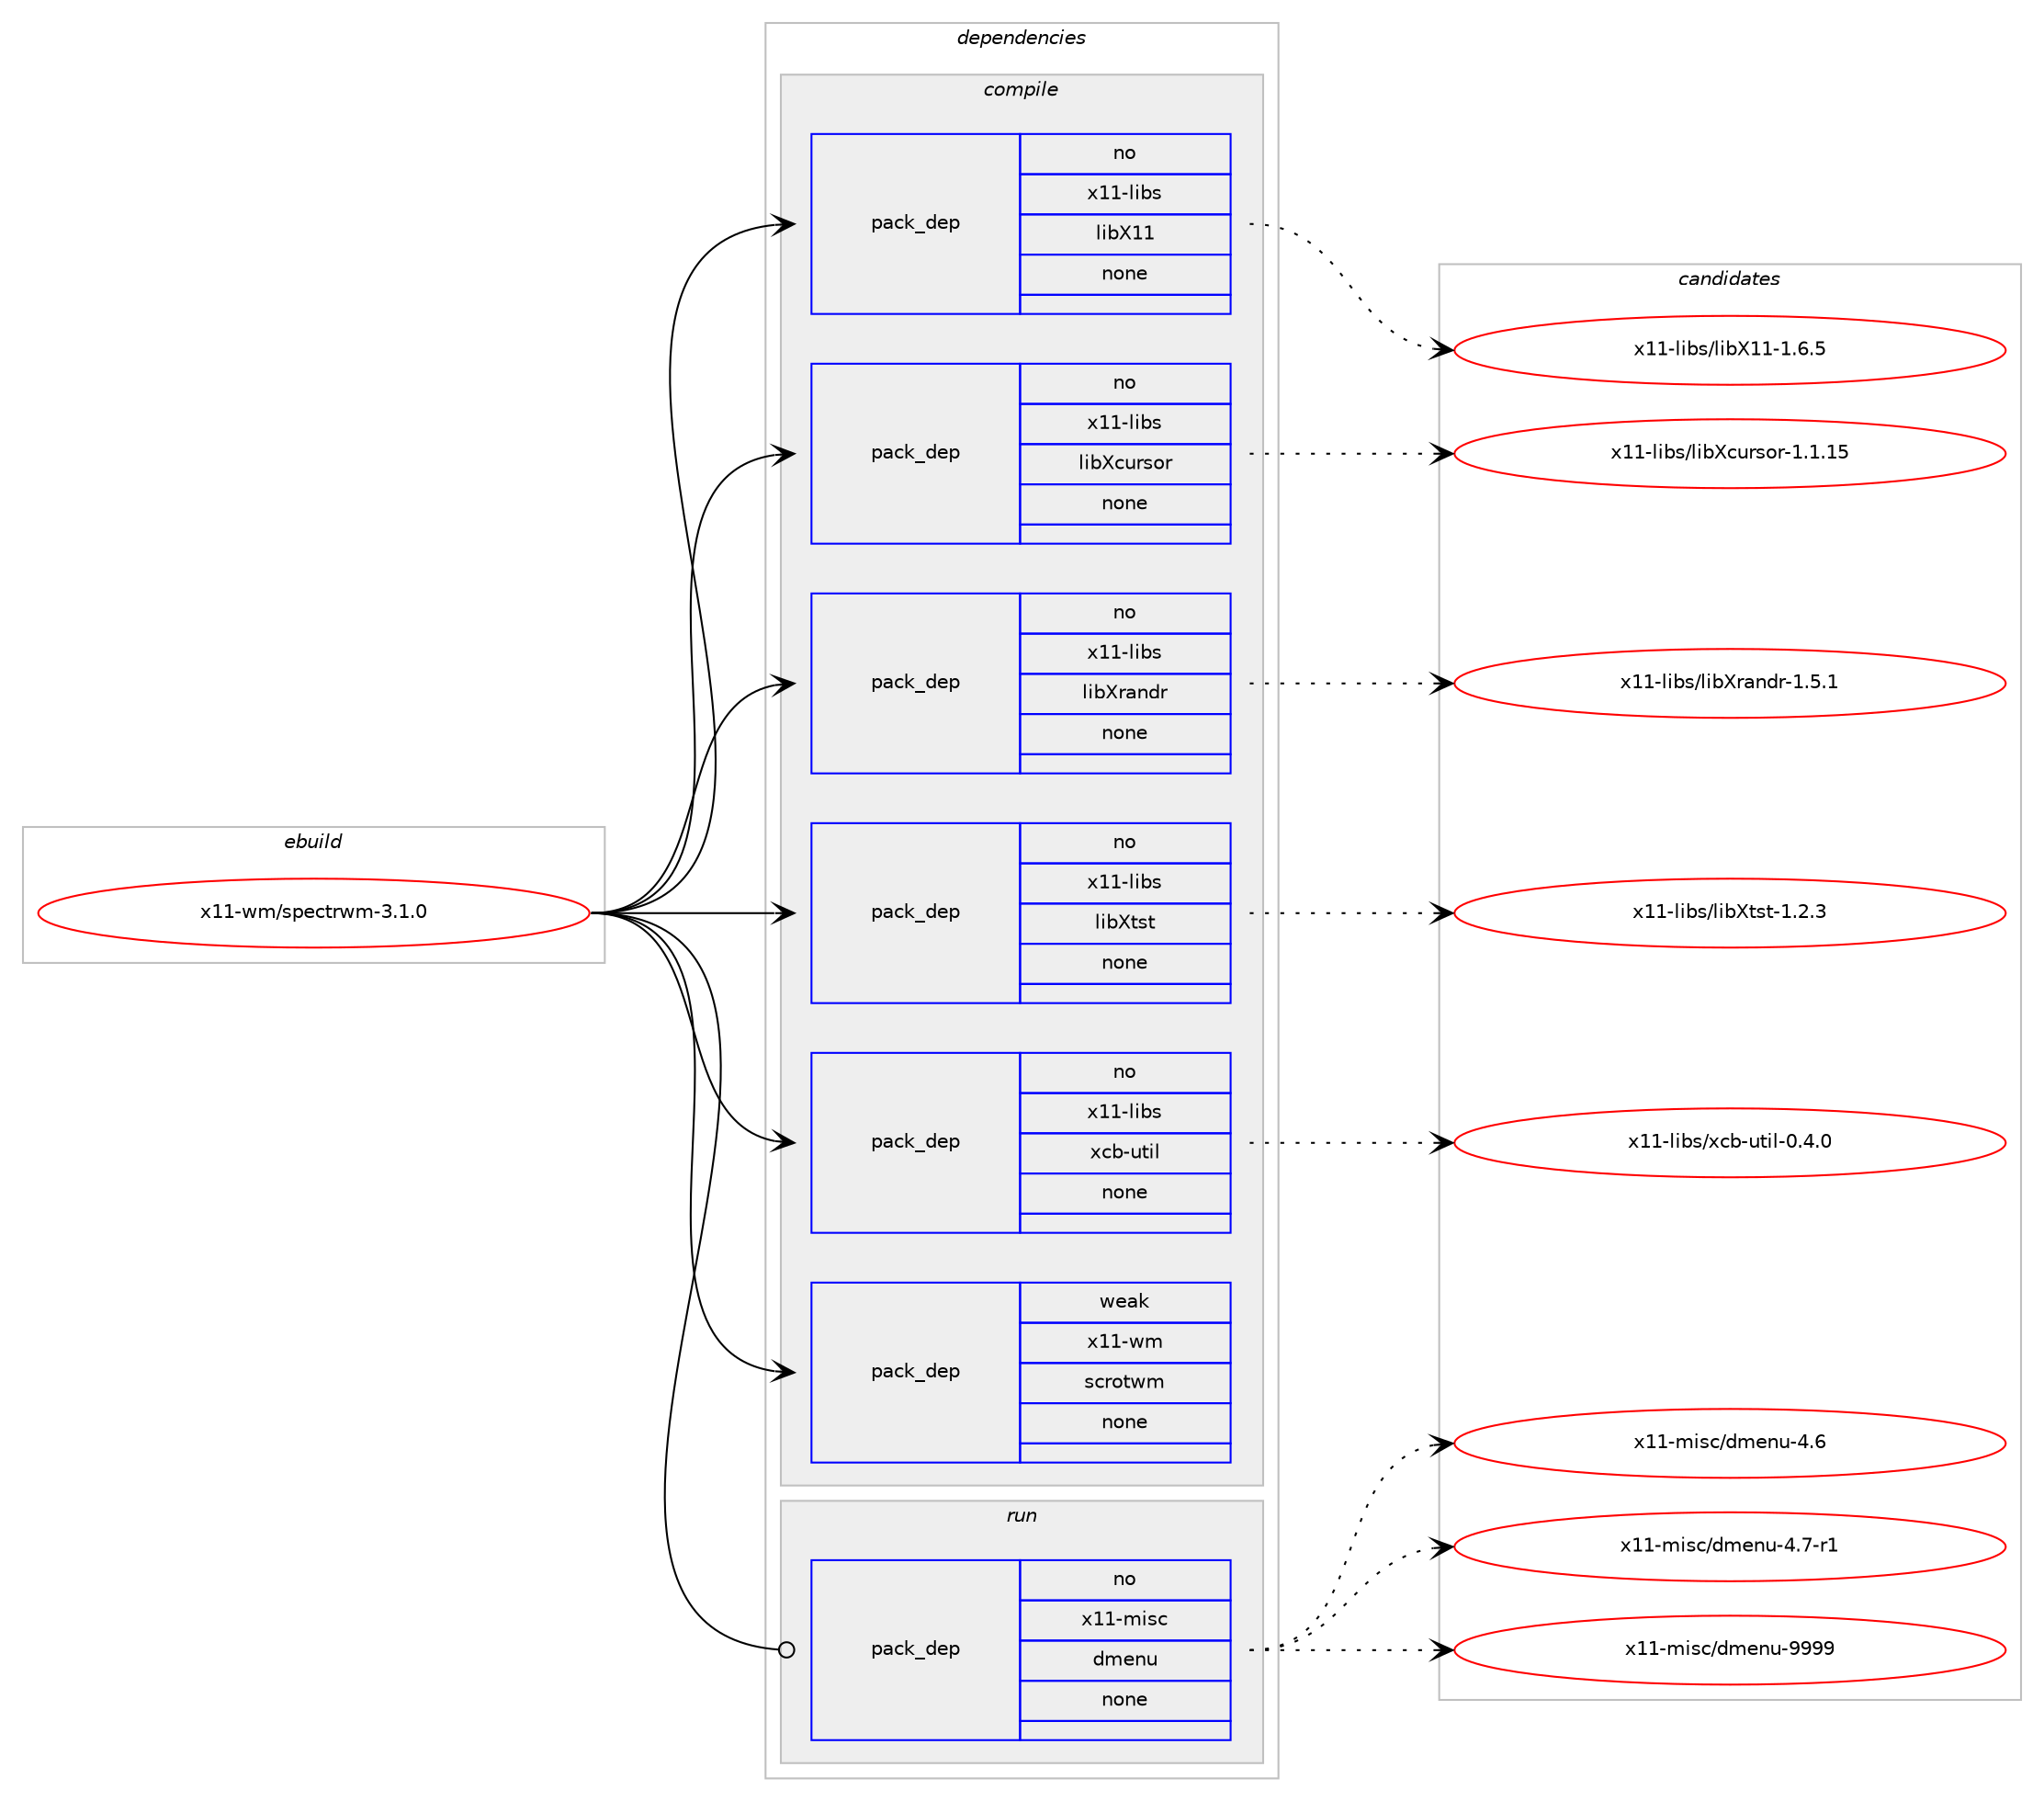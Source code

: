 digraph prolog {

# *************
# Graph options
# *************

newrank=true;
concentrate=true;
compound=true;
graph [rankdir=LR,fontname=Helvetica,fontsize=10,ranksep=1.5];#, ranksep=2.5, nodesep=0.2];
edge  [arrowhead=vee];
node  [fontname=Helvetica,fontsize=10];

# **********
# The ebuild
# **********

subgraph cluster_leftcol {
color=gray;
rank=same;
label=<<i>ebuild</i>>;
id [label="x11-wm/spectrwm-3.1.0", color=red, width=4, href="../x11-wm/spectrwm-3.1.0.svg"];
}

# ****************
# The dependencies
# ****************

subgraph cluster_midcol {
color=gray;
label=<<i>dependencies</i>>;
subgraph cluster_compile {
fillcolor="#eeeeee";
style=filled;
label=<<i>compile</i>>;
subgraph pack6539 {
dependency7456 [label=<<TABLE BORDER="0" CELLBORDER="1" CELLSPACING="0" CELLPADDING="4" WIDTH="220"><TR><TD ROWSPAN="6" CELLPADDING="30">pack_dep</TD></TR><TR><TD WIDTH="110">no</TD></TR><TR><TD>x11-libs</TD></TR><TR><TD>libX11</TD></TR><TR><TD>none</TD></TR><TR><TD></TD></TR></TABLE>>, shape=none, color=blue];
}
id:e -> dependency7456:w [weight=20,style="solid",arrowhead="vee"];
subgraph pack6540 {
dependency7457 [label=<<TABLE BORDER="0" CELLBORDER="1" CELLSPACING="0" CELLPADDING="4" WIDTH="220"><TR><TD ROWSPAN="6" CELLPADDING="30">pack_dep</TD></TR><TR><TD WIDTH="110">no</TD></TR><TR><TD>x11-libs</TD></TR><TR><TD>libXcursor</TD></TR><TR><TD>none</TD></TR><TR><TD></TD></TR></TABLE>>, shape=none, color=blue];
}
id:e -> dependency7457:w [weight=20,style="solid",arrowhead="vee"];
subgraph pack6541 {
dependency7458 [label=<<TABLE BORDER="0" CELLBORDER="1" CELLSPACING="0" CELLPADDING="4" WIDTH="220"><TR><TD ROWSPAN="6" CELLPADDING="30">pack_dep</TD></TR><TR><TD WIDTH="110">no</TD></TR><TR><TD>x11-libs</TD></TR><TR><TD>libXrandr</TD></TR><TR><TD>none</TD></TR><TR><TD></TD></TR></TABLE>>, shape=none, color=blue];
}
id:e -> dependency7458:w [weight=20,style="solid",arrowhead="vee"];
subgraph pack6542 {
dependency7459 [label=<<TABLE BORDER="0" CELLBORDER="1" CELLSPACING="0" CELLPADDING="4" WIDTH="220"><TR><TD ROWSPAN="6" CELLPADDING="30">pack_dep</TD></TR><TR><TD WIDTH="110">no</TD></TR><TR><TD>x11-libs</TD></TR><TR><TD>libXtst</TD></TR><TR><TD>none</TD></TR><TR><TD></TD></TR></TABLE>>, shape=none, color=blue];
}
id:e -> dependency7459:w [weight=20,style="solid",arrowhead="vee"];
subgraph pack6543 {
dependency7460 [label=<<TABLE BORDER="0" CELLBORDER="1" CELLSPACING="0" CELLPADDING="4" WIDTH="220"><TR><TD ROWSPAN="6" CELLPADDING="30">pack_dep</TD></TR><TR><TD WIDTH="110">no</TD></TR><TR><TD>x11-libs</TD></TR><TR><TD>xcb-util</TD></TR><TR><TD>none</TD></TR><TR><TD></TD></TR></TABLE>>, shape=none, color=blue];
}
id:e -> dependency7460:w [weight=20,style="solid",arrowhead="vee"];
subgraph pack6544 {
dependency7461 [label=<<TABLE BORDER="0" CELLBORDER="1" CELLSPACING="0" CELLPADDING="4" WIDTH="220"><TR><TD ROWSPAN="6" CELLPADDING="30">pack_dep</TD></TR><TR><TD WIDTH="110">weak</TD></TR><TR><TD>x11-wm</TD></TR><TR><TD>scrotwm</TD></TR><TR><TD>none</TD></TR><TR><TD></TD></TR></TABLE>>, shape=none, color=blue];
}
id:e -> dependency7461:w [weight=20,style="solid",arrowhead="vee"];
}
subgraph cluster_compileandrun {
fillcolor="#eeeeee";
style=filled;
label=<<i>compile and run</i>>;
}
subgraph cluster_run {
fillcolor="#eeeeee";
style=filled;
label=<<i>run</i>>;
subgraph pack6545 {
dependency7462 [label=<<TABLE BORDER="0" CELLBORDER="1" CELLSPACING="0" CELLPADDING="4" WIDTH="220"><TR><TD ROWSPAN="6" CELLPADDING="30">pack_dep</TD></TR><TR><TD WIDTH="110">no</TD></TR><TR><TD>x11-misc</TD></TR><TR><TD>dmenu</TD></TR><TR><TD>none</TD></TR><TR><TD></TD></TR></TABLE>>, shape=none, color=blue];
}
id:e -> dependency7462:w [weight=20,style="solid",arrowhead="odot"];
}
}

# **************
# The candidates
# **************

subgraph cluster_choices {
rank=same;
color=gray;
label=<<i>candidates</i>>;

subgraph choice6539 {
color=black;
nodesep=1;
choice120494945108105981154710810598884949454946544653 [label="x11-libs/libX11-1.6.5", color=red, width=4,href="../x11-libs/libX11-1.6.5.svg"];
dependency7456:e -> choice120494945108105981154710810598884949454946544653:w [style=dotted,weight="100"];
}
subgraph choice6540 {
color=black;
nodesep=1;
choice120494945108105981154710810598889911711411511111445494649464953 [label="x11-libs/libXcursor-1.1.15", color=red, width=4,href="../x11-libs/libXcursor-1.1.15.svg"];
dependency7457:e -> choice120494945108105981154710810598889911711411511111445494649464953:w [style=dotted,weight="100"];
}
subgraph choice6541 {
color=black;
nodesep=1;
choice1204949451081059811547108105988811497110100114454946534649 [label="x11-libs/libXrandr-1.5.1", color=red, width=4,href="../x11-libs/libXrandr-1.5.1.svg"];
dependency7458:e -> choice1204949451081059811547108105988811497110100114454946534649:w [style=dotted,weight="100"];
}
subgraph choice6542 {
color=black;
nodesep=1;
choice12049494510810598115471081059888116115116454946504651 [label="x11-libs/libXtst-1.2.3", color=red, width=4,href="../x11-libs/libXtst-1.2.3.svg"];
dependency7459:e -> choice12049494510810598115471081059888116115116454946504651:w [style=dotted,weight="100"];
}
subgraph choice6543 {
color=black;
nodesep=1;
choice1204949451081059811547120999845117116105108454846524648 [label="x11-libs/xcb-util-0.4.0", color=red, width=4,href="../x11-libs/xcb-util-0.4.0.svg"];
dependency7460:e -> choice1204949451081059811547120999845117116105108454846524648:w [style=dotted,weight="100"];
}
subgraph choice6544 {
color=black;
nodesep=1;
}
subgraph choice6545 {
color=black;
nodesep=1;
choice120494945109105115994710010910111011745524654 [label="x11-misc/dmenu-4.6", color=red, width=4,href="../x11-misc/dmenu-4.6.svg"];
choice1204949451091051159947100109101110117455246554511449 [label="x11-misc/dmenu-4.7-r1", color=red, width=4,href="../x11-misc/dmenu-4.7-r1.svg"];
choice12049494510910511599471001091011101174557575757 [label="x11-misc/dmenu-9999", color=red, width=4,href="../x11-misc/dmenu-9999.svg"];
dependency7462:e -> choice120494945109105115994710010910111011745524654:w [style=dotted,weight="100"];
dependency7462:e -> choice1204949451091051159947100109101110117455246554511449:w [style=dotted,weight="100"];
dependency7462:e -> choice12049494510910511599471001091011101174557575757:w [style=dotted,weight="100"];
}
}

}
